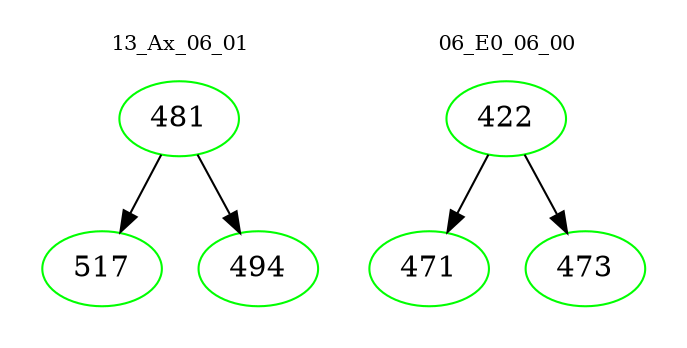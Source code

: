 digraph{
subgraph cluster_0 {
color = white
label = "13_Ax_06_01";
fontsize=10;
T0_481 [label="481", color="green"]
T0_481 -> T0_517 [color="black"]
T0_517 [label="517", color="green"]
T0_481 -> T0_494 [color="black"]
T0_494 [label="494", color="green"]
}
subgraph cluster_1 {
color = white
label = "06_E0_06_00";
fontsize=10;
T1_422 [label="422", color="green"]
T1_422 -> T1_471 [color="black"]
T1_471 [label="471", color="green"]
T1_422 -> T1_473 [color="black"]
T1_473 [label="473", color="green"]
}
}
